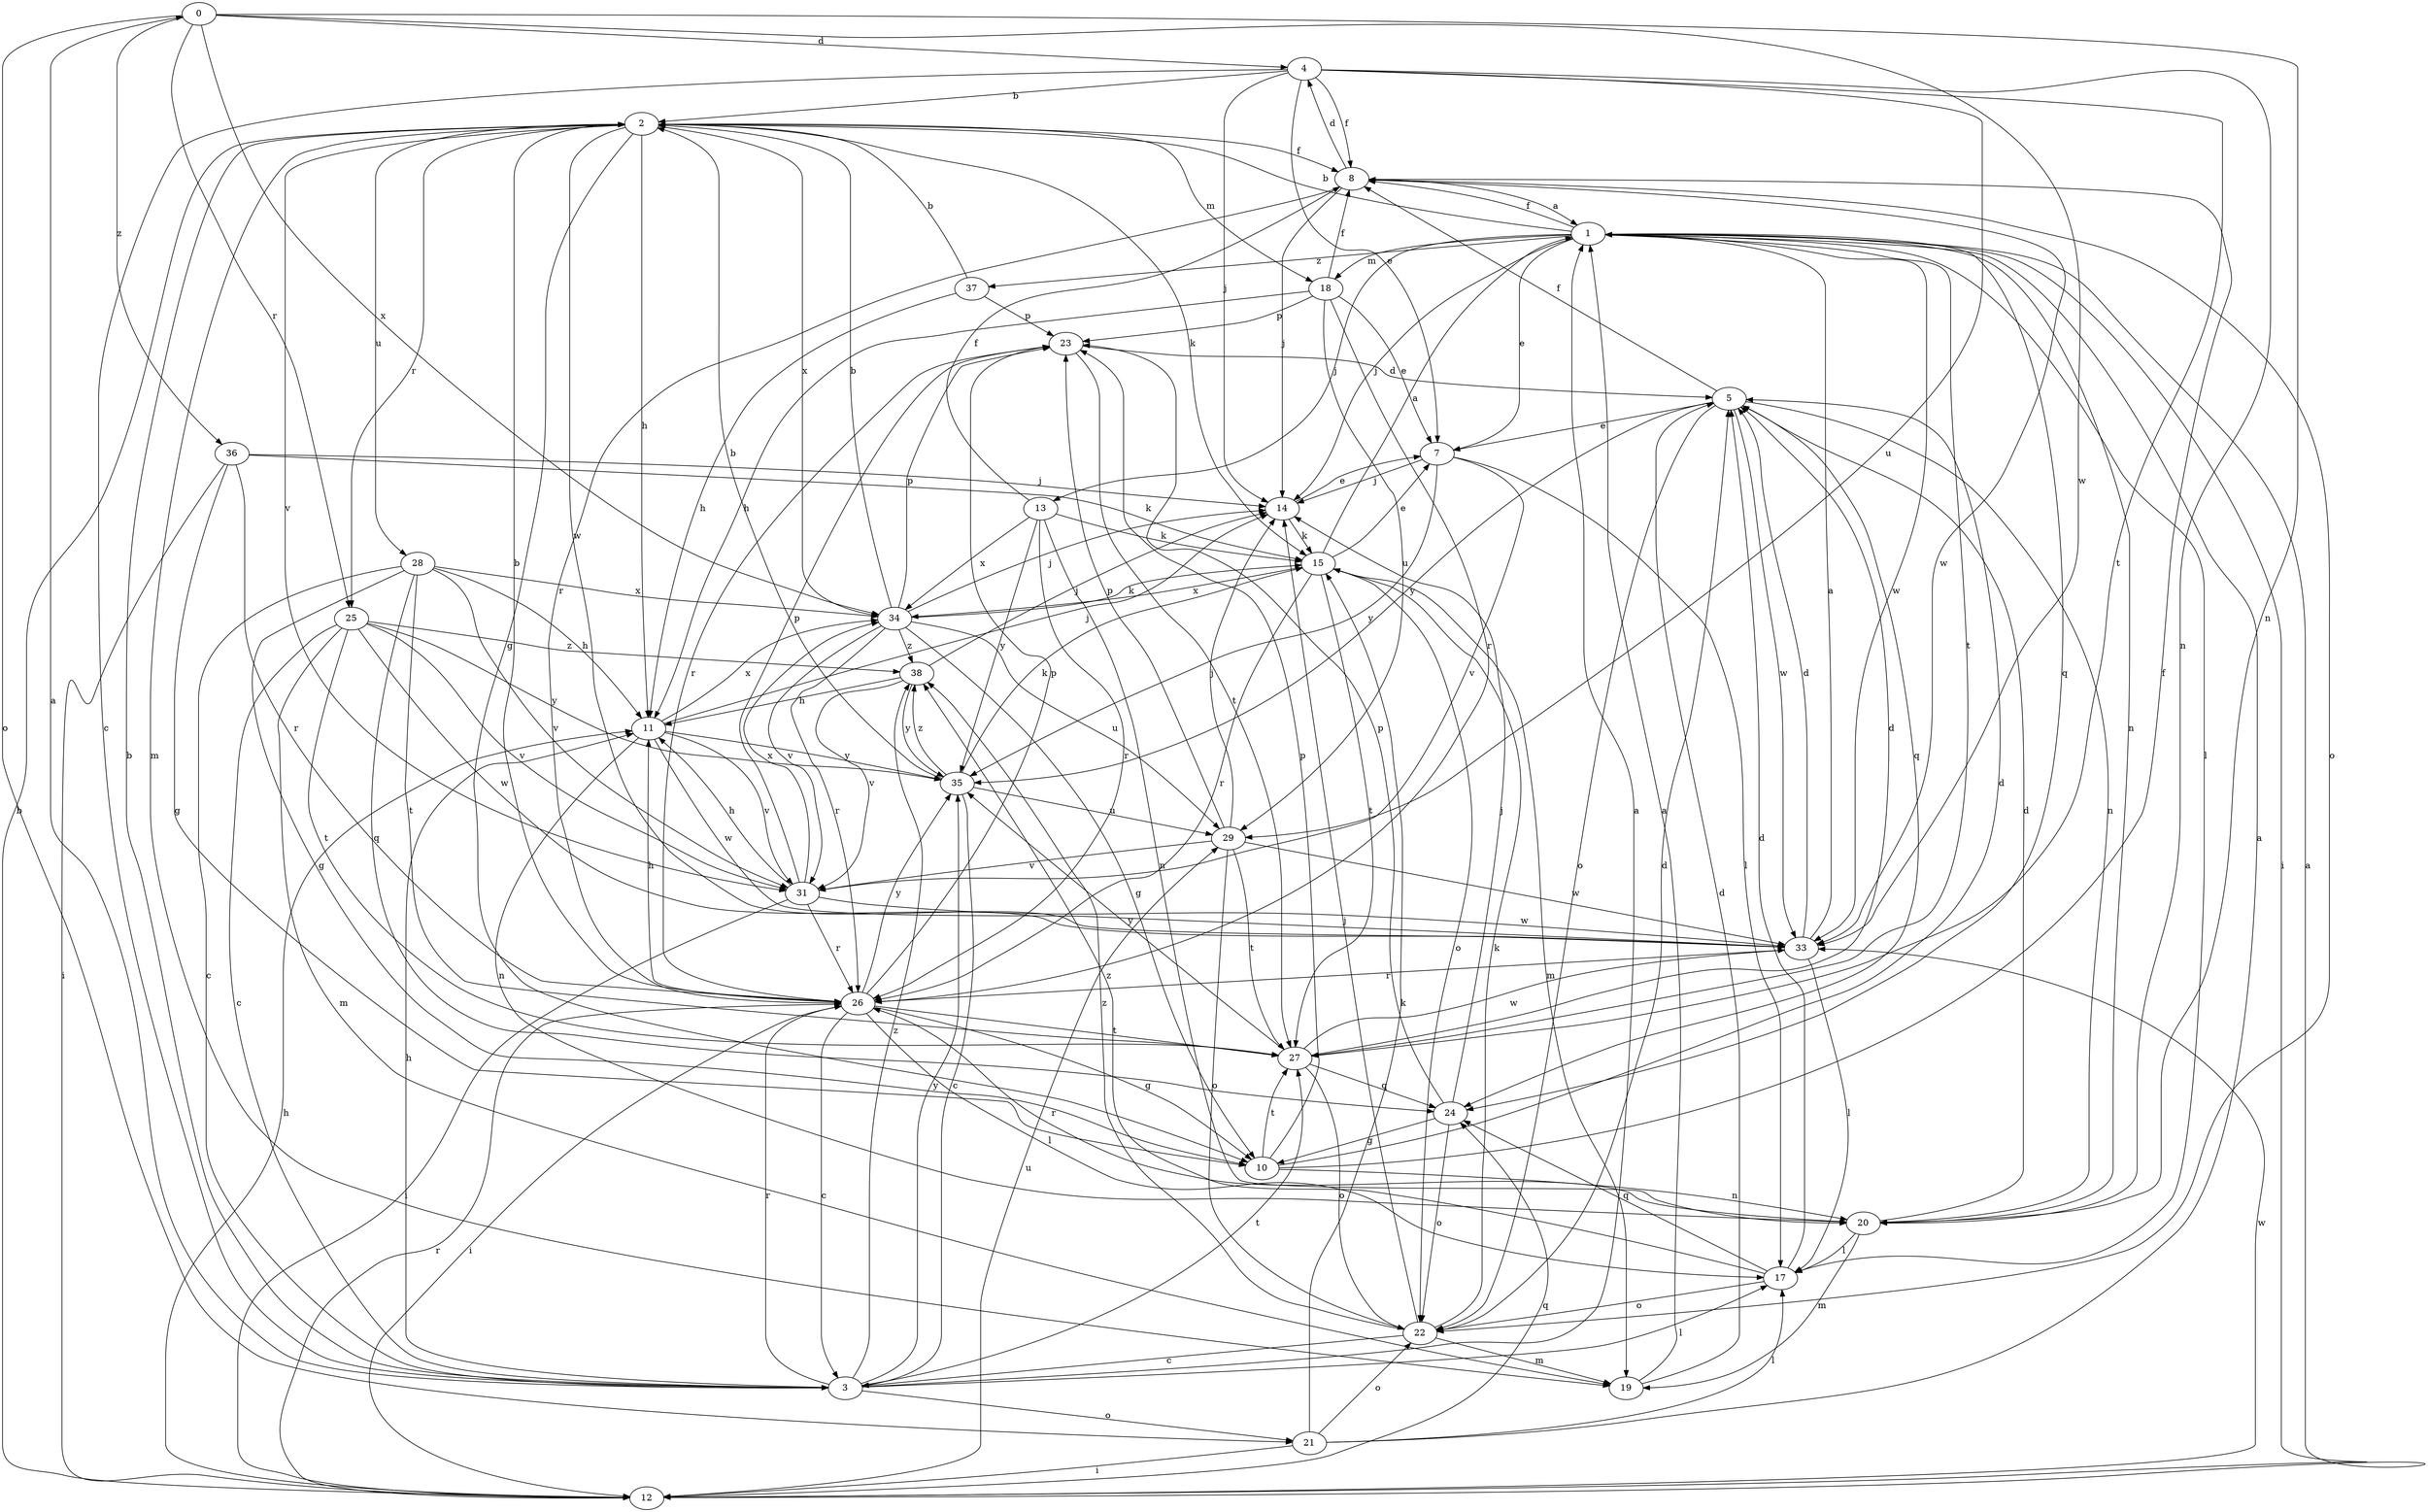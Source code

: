 strict digraph  {
0;
1;
2;
3;
4;
5;
7;
8;
10;
11;
12;
13;
14;
15;
17;
18;
19;
20;
21;
22;
23;
24;
25;
26;
27;
28;
29;
31;
33;
34;
35;
36;
37;
38;
0 -> 4  [label=d];
0 -> 20  [label=n];
0 -> 21  [label=o];
0 -> 25  [label=r];
0 -> 33  [label=w];
0 -> 34  [label=x];
0 -> 36  [label=z];
1 -> 2  [label=b];
1 -> 7  [label=e];
1 -> 8  [label=f];
1 -> 12  [label=i];
1 -> 13  [label=j];
1 -> 14  [label=j];
1 -> 17  [label=l];
1 -> 18  [label=m];
1 -> 20  [label=n];
1 -> 24  [label=q];
1 -> 27  [label=t];
1 -> 33  [label=w];
1 -> 37  [label=z];
2 -> 8  [label=f];
2 -> 10  [label=g];
2 -> 11  [label=h];
2 -> 15  [label=k];
2 -> 18  [label=m];
2 -> 19  [label=m];
2 -> 25  [label=r];
2 -> 28  [label=u];
2 -> 31  [label=v];
2 -> 33  [label=w];
2 -> 34  [label=x];
3 -> 0  [label=a];
3 -> 1  [label=a];
3 -> 2  [label=b];
3 -> 11  [label=h];
3 -> 17  [label=l];
3 -> 21  [label=o];
3 -> 26  [label=r];
3 -> 27  [label=t];
3 -> 35  [label=y];
3 -> 38  [label=z];
4 -> 2  [label=b];
4 -> 3  [label=c];
4 -> 7  [label=e];
4 -> 8  [label=f];
4 -> 14  [label=j];
4 -> 20  [label=n];
4 -> 27  [label=t];
4 -> 29  [label=u];
5 -> 7  [label=e];
5 -> 8  [label=f];
5 -> 20  [label=n];
5 -> 22  [label=o];
5 -> 24  [label=q];
5 -> 33  [label=w];
5 -> 35  [label=y];
7 -> 14  [label=j];
7 -> 17  [label=l];
7 -> 31  [label=v];
7 -> 35  [label=y];
8 -> 1  [label=a];
8 -> 4  [label=d];
8 -> 14  [label=j];
8 -> 22  [label=o];
8 -> 26  [label=r];
8 -> 33  [label=w];
10 -> 5  [label=d];
10 -> 8  [label=f];
10 -> 20  [label=n];
10 -> 23  [label=p];
10 -> 27  [label=t];
11 -> 14  [label=j];
11 -> 20  [label=n];
11 -> 31  [label=v];
11 -> 33  [label=w];
11 -> 34  [label=x];
11 -> 35  [label=y];
12 -> 1  [label=a];
12 -> 2  [label=b];
12 -> 11  [label=h];
12 -> 24  [label=q];
12 -> 26  [label=r];
12 -> 29  [label=u];
12 -> 33  [label=w];
13 -> 8  [label=f];
13 -> 15  [label=k];
13 -> 20  [label=n];
13 -> 26  [label=r];
13 -> 34  [label=x];
13 -> 35  [label=y];
14 -> 7  [label=e];
14 -> 15  [label=k];
15 -> 1  [label=a];
15 -> 7  [label=e];
15 -> 19  [label=m];
15 -> 22  [label=o];
15 -> 26  [label=r];
15 -> 27  [label=t];
15 -> 34  [label=x];
17 -> 5  [label=d];
17 -> 22  [label=o];
17 -> 24  [label=q];
17 -> 38  [label=z];
18 -> 7  [label=e];
18 -> 8  [label=f];
18 -> 11  [label=h];
18 -> 23  [label=p];
18 -> 26  [label=r];
18 -> 29  [label=u];
19 -> 1  [label=a];
19 -> 5  [label=d];
20 -> 5  [label=d];
20 -> 17  [label=l];
20 -> 19  [label=m];
20 -> 26  [label=r];
21 -> 1  [label=a];
21 -> 12  [label=i];
21 -> 15  [label=k];
21 -> 17  [label=l];
21 -> 22  [label=o];
22 -> 3  [label=c];
22 -> 5  [label=d];
22 -> 14  [label=j];
22 -> 15  [label=k];
22 -> 19  [label=m];
22 -> 38  [label=z];
23 -> 5  [label=d];
23 -> 26  [label=r];
23 -> 27  [label=t];
24 -> 10  [label=g];
24 -> 14  [label=j];
24 -> 22  [label=o];
24 -> 23  [label=p];
25 -> 3  [label=c];
25 -> 19  [label=m];
25 -> 27  [label=t];
25 -> 31  [label=v];
25 -> 33  [label=w];
25 -> 35  [label=y];
25 -> 38  [label=z];
26 -> 2  [label=b];
26 -> 3  [label=c];
26 -> 10  [label=g];
26 -> 11  [label=h];
26 -> 12  [label=i];
26 -> 17  [label=l];
26 -> 23  [label=p];
26 -> 27  [label=t];
26 -> 35  [label=y];
27 -> 5  [label=d];
27 -> 22  [label=o];
27 -> 24  [label=q];
27 -> 33  [label=w];
27 -> 35  [label=y];
28 -> 3  [label=c];
28 -> 10  [label=g];
28 -> 11  [label=h];
28 -> 24  [label=q];
28 -> 27  [label=t];
28 -> 31  [label=v];
28 -> 34  [label=x];
29 -> 14  [label=j];
29 -> 22  [label=o];
29 -> 23  [label=p];
29 -> 27  [label=t];
29 -> 31  [label=v];
29 -> 33  [label=w];
31 -> 11  [label=h];
31 -> 12  [label=i];
31 -> 23  [label=p];
31 -> 26  [label=r];
31 -> 33  [label=w];
31 -> 34  [label=x];
33 -> 1  [label=a];
33 -> 5  [label=d];
33 -> 17  [label=l];
33 -> 26  [label=r];
34 -> 2  [label=b];
34 -> 10  [label=g];
34 -> 14  [label=j];
34 -> 15  [label=k];
34 -> 23  [label=p];
34 -> 26  [label=r];
34 -> 29  [label=u];
34 -> 31  [label=v];
34 -> 38  [label=z];
35 -> 2  [label=b];
35 -> 3  [label=c];
35 -> 15  [label=k];
35 -> 29  [label=u];
35 -> 38  [label=z];
36 -> 10  [label=g];
36 -> 12  [label=i];
36 -> 14  [label=j];
36 -> 15  [label=k];
36 -> 26  [label=r];
37 -> 2  [label=b];
37 -> 11  [label=h];
37 -> 23  [label=p];
38 -> 11  [label=h];
38 -> 14  [label=j];
38 -> 31  [label=v];
38 -> 35  [label=y];
}
